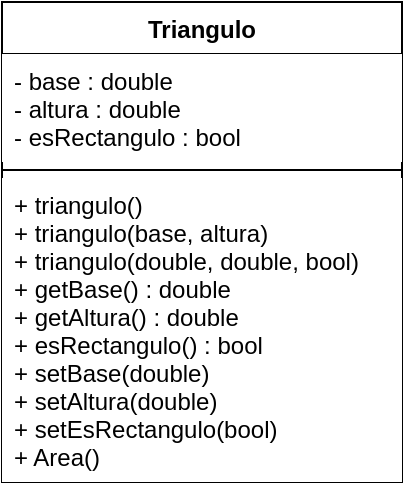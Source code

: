 <mxfile>
    <diagram id="uhsMSDnVIEy6x3V-bUqK" name="Page-1">
        <mxGraphModel dx="778" dy="426" grid="1" gridSize="10" guides="1" tooltips="1" connect="1" arrows="1" fold="1" page="1" pageScale="1" pageWidth="827" pageHeight="1169" math="0" shadow="0">
            <root>
                <mxCell id="0"/>
                <mxCell id="1" parent="0"/>
                <mxCell id="2" value="Triangulo" style="swimlane;fontStyle=1;align=center;verticalAlign=top;childLayout=stackLayout;horizontal=1;startSize=26;horizontalStack=0;resizeParent=1;resizeParentMax=0;resizeLast=0;collapsible=1;marginBottom=0;" vertex="1" parent="1">
                    <mxGeometry x="120" y="40" width="200" height="240" as="geometry"/>
                </mxCell>
                <mxCell id="3" value="- base : double&#10;- altura : double&#10;- esRectangulo : bool" style="text;strokeColor=none;fillColor=default;align=left;verticalAlign=top;spacingLeft=4;spacingRight=4;overflow=hidden;rotatable=0;points=[[0,0.5],[1,0.5]];portConstraint=eastwest;" vertex="1" parent="2">
                    <mxGeometry y="26" width="200" height="54" as="geometry"/>
                </mxCell>
                <mxCell id="4" value="" style="line;strokeWidth=1;fillColor=none;align=left;verticalAlign=middle;spacingTop=-1;spacingLeft=3;spacingRight=3;rotatable=0;labelPosition=right;points=[];portConstraint=eastwest;strokeColor=inherit;" vertex="1" parent="2">
                    <mxGeometry y="80" width="200" height="8" as="geometry"/>
                </mxCell>
                <mxCell id="5" value="+ triangulo()&#10;+ triangulo(base, altura)&#10;+ triangulo(double, double, bool)&#10;+ getBase() : double&#10;+ getAltura() : double&#10;+ esRectangulo() : bool&#10;+ setBase(double)&#10;+ setAltura(double)&#10;+ setEsRectangulo(bool)&#10;+ Area()" style="text;strokeColor=none;fillColor=default;align=left;verticalAlign=top;spacingLeft=4;spacingRight=4;overflow=hidden;rotatable=0;points=[[0,0.5],[1,0.5]];portConstraint=eastwest;" vertex="1" parent="2">
                    <mxGeometry y="88" width="200" height="152" as="geometry"/>
                </mxCell>
            </root>
        </mxGraphModel>
    </diagram>
</mxfile>
